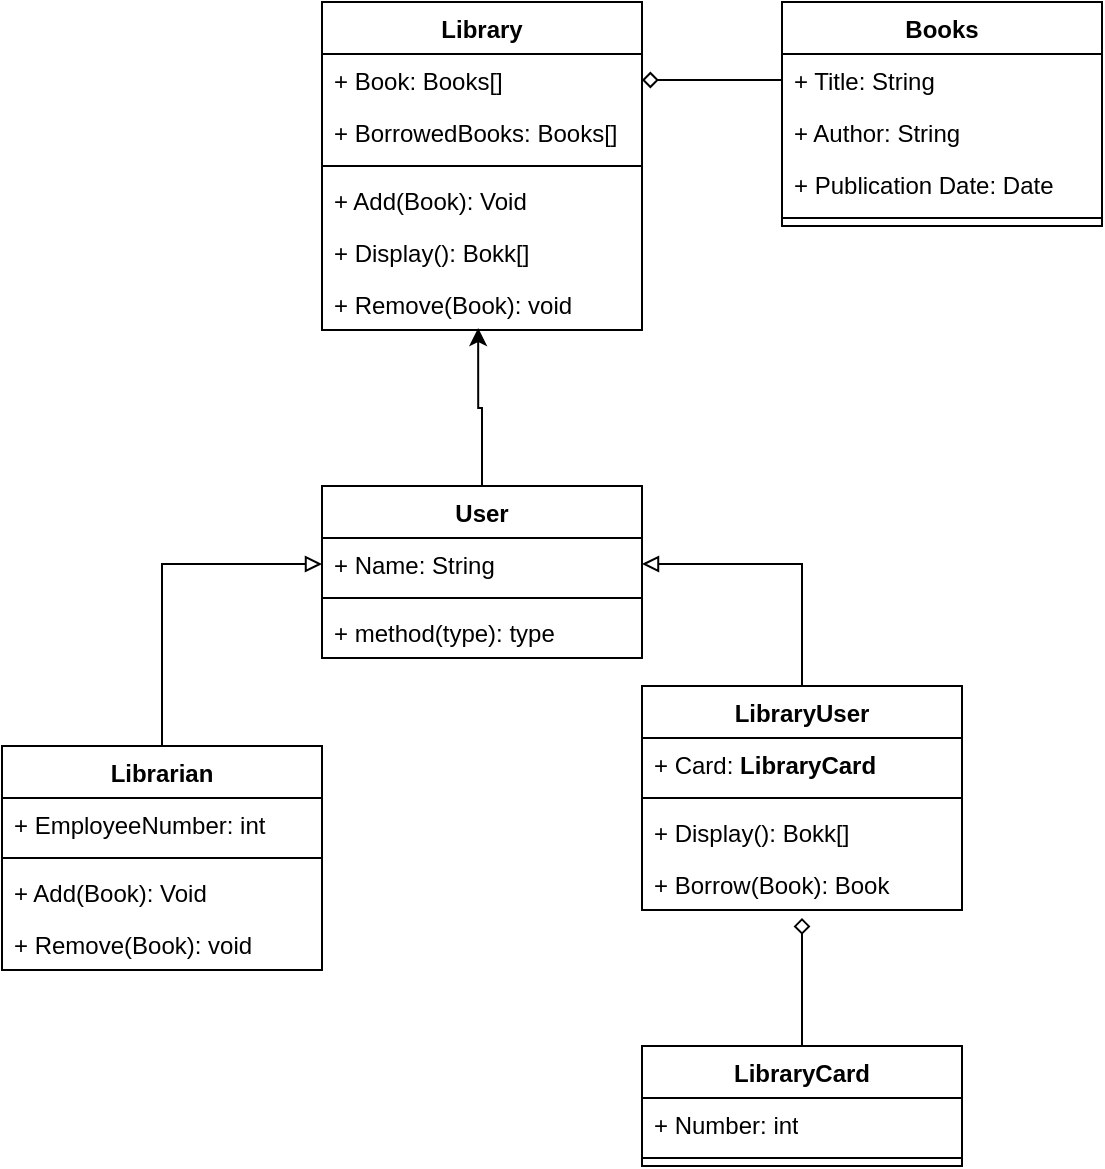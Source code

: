 <mxfile version="24.7.5">
  <diagram name="Page-1" id="eQbX6ZiUri6ujshmyBHL">
    <mxGraphModel dx="1050" dy="629" grid="1" gridSize="10" guides="1" tooltips="1" connect="1" arrows="1" fold="1" page="1" pageScale="1" pageWidth="850" pageHeight="1100" math="0" shadow="0">
      <root>
        <mxCell id="0" />
        <mxCell id="1" parent="0" />
        <mxCell id="MuOBi0L0TUg6uFuFZq1L-1" value="Library" style="swimlane;fontStyle=1;align=center;verticalAlign=top;childLayout=stackLayout;horizontal=1;startSize=26;horizontalStack=0;resizeParent=1;resizeParentMax=0;resizeLast=0;collapsible=1;marginBottom=0;whiteSpace=wrap;html=1;" parent="1" vertex="1">
          <mxGeometry x="250" y="68" width="160" height="164" as="geometry" />
        </mxCell>
        <mxCell id="MuOBi0L0TUg6uFuFZq1L-2" value="+ Book: Books[]" style="text;strokeColor=none;fillColor=none;align=left;verticalAlign=top;spacingLeft=4;spacingRight=4;overflow=hidden;rotatable=0;points=[[0,0.5],[1,0.5]];portConstraint=eastwest;whiteSpace=wrap;html=1;" parent="MuOBi0L0TUg6uFuFZq1L-1" vertex="1">
          <mxGeometry y="26" width="160" height="26" as="geometry" />
        </mxCell>
        <mxCell id="MuOBi0L0TUg6uFuFZq1L-23" value="+ BorrowedBooks: Books[]" style="text;strokeColor=none;fillColor=none;align=left;verticalAlign=top;spacingLeft=4;spacingRight=4;overflow=hidden;rotatable=0;points=[[0,0.5],[1,0.5]];portConstraint=eastwest;whiteSpace=wrap;html=1;" parent="MuOBi0L0TUg6uFuFZq1L-1" vertex="1">
          <mxGeometry y="52" width="160" height="26" as="geometry" />
        </mxCell>
        <mxCell id="MuOBi0L0TUg6uFuFZq1L-3" value="" style="line;strokeWidth=1;fillColor=none;align=left;verticalAlign=middle;spacingTop=-1;spacingLeft=3;spacingRight=3;rotatable=0;labelPosition=right;points=[];portConstraint=eastwest;strokeColor=inherit;" parent="MuOBi0L0TUg6uFuFZq1L-1" vertex="1">
          <mxGeometry y="78" width="160" height="8" as="geometry" />
        </mxCell>
        <mxCell id="MuOBi0L0TUg6uFuFZq1L-4" value="+ Add(Book): Void" style="text;strokeColor=none;fillColor=none;align=left;verticalAlign=top;spacingLeft=4;spacingRight=4;overflow=hidden;rotatable=0;points=[[0,0.5],[1,0.5]];portConstraint=eastwest;whiteSpace=wrap;html=1;" parent="MuOBi0L0TUg6uFuFZq1L-1" vertex="1">
          <mxGeometry y="86" width="160" height="26" as="geometry" />
        </mxCell>
        <mxCell id="MuOBi0L0TUg6uFuFZq1L-21" value="+ Display(): Bokk[]&lt;div&gt;&amp;nbsp;&lt;/div&gt;" style="text;strokeColor=none;fillColor=none;align=left;verticalAlign=top;spacingLeft=4;spacingRight=4;overflow=hidden;rotatable=0;points=[[0,0.5],[1,0.5]];portConstraint=eastwest;whiteSpace=wrap;html=1;" parent="MuOBi0L0TUg6uFuFZq1L-1" vertex="1">
          <mxGeometry y="112" width="160" height="26" as="geometry" />
        </mxCell>
        <mxCell id="MuOBi0L0TUg6uFuFZq1L-22" value="+ Remove(Book): void&lt;div&gt;&amp;nbsp;&lt;/div&gt;" style="text;strokeColor=none;fillColor=none;align=left;verticalAlign=top;spacingLeft=4;spacingRight=4;overflow=hidden;rotatable=0;points=[[0,0.5],[1,0.5]];portConstraint=eastwest;whiteSpace=wrap;html=1;" parent="MuOBi0L0TUg6uFuFZq1L-1" vertex="1">
          <mxGeometry y="138" width="160" height="26" as="geometry" />
        </mxCell>
        <mxCell id="MuOBi0L0TUg6uFuFZq1L-5" value="User" style="swimlane;fontStyle=1;align=center;verticalAlign=top;childLayout=stackLayout;horizontal=1;startSize=26;horizontalStack=0;resizeParent=1;resizeParentMax=0;resizeLast=0;collapsible=1;marginBottom=0;whiteSpace=wrap;html=1;" parent="1" vertex="1">
          <mxGeometry x="250" y="310" width="160" height="86" as="geometry" />
        </mxCell>
        <mxCell id="MuOBi0L0TUg6uFuFZq1L-6" value="+ Name: String" style="text;strokeColor=none;fillColor=none;align=left;verticalAlign=top;spacingLeft=4;spacingRight=4;overflow=hidden;rotatable=0;points=[[0,0.5],[1,0.5]];portConstraint=eastwest;whiteSpace=wrap;html=1;" parent="MuOBi0L0TUg6uFuFZq1L-5" vertex="1">
          <mxGeometry y="26" width="160" height="26" as="geometry" />
        </mxCell>
        <mxCell id="MuOBi0L0TUg6uFuFZq1L-7" value="" style="line;strokeWidth=1;fillColor=none;align=left;verticalAlign=middle;spacingTop=-1;spacingLeft=3;spacingRight=3;rotatable=0;labelPosition=right;points=[];portConstraint=eastwest;strokeColor=inherit;" parent="MuOBi0L0TUg6uFuFZq1L-5" vertex="1">
          <mxGeometry y="52" width="160" height="8" as="geometry" />
        </mxCell>
        <mxCell id="MuOBi0L0TUg6uFuFZq1L-8" value="+ method(type): type" style="text;strokeColor=none;fillColor=none;align=left;verticalAlign=top;spacingLeft=4;spacingRight=4;overflow=hidden;rotatable=0;points=[[0,0.5],[1,0.5]];portConstraint=eastwest;whiteSpace=wrap;html=1;" parent="MuOBi0L0TUg6uFuFZq1L-5" vertex="1">
          <mxGeometry y="60" width="160" height="26" as="geometry" />
        </mxCell>
        <mxCell id="MuOBi0L0TUg6uFuFZq1L-33" value="" style="edgeStyle=orthogonalEdgeStyle;rounded=0;orthogonalLoop=1;jettySize=auto;html=1;endArrow=diamond;endFill=0;" parent="1" source="MuOBi0L0TUg6uFuFZq1L-9" edge="1">
          <mxGeometry relative="1" as="geometry">
            <mxPoint x="490" y="526" as="targetPoint" />
            <Array as="points">
              <mxPoint x="490" y="540" />
              <mxPoint x="490" y="540" />
            </Array>
          </mxGeometry>
        </mxCell>
        <mxCell id="MuOBi0L0TUg6uFuFZq1L-9" value="LibraryCard" style="swimlane;fontStyle=1;align=center;verticalAlign=top;childLayout=stackLayout;horizontal=1;startSize=26;horizontalStack=0;resizeParent=1;resizeParentMax=0;resizeLast=0;collapsible=1;marginBottom=0;whiteSpace=wrap;html=1;" parent="1" vertex="1">
          <mxGeometry x="410" y="590" width="160" height="60" as="geometry" />
        </mxCell>
        <mxCell id="MuOBi0L0TUg6uFuFZq1L-10" value="+ Number: int" style="text;strokeColor=none;fillColor=none;align=left;verticalAlign=top;spacingLeft=4;spacingRight=4;overflow=hidden;rotatable=0;points=[[0,0.5],[1,0.5]];portConstraint=eastwest;whiteSpace=wrap;html=1;" parent="MuOBi0L0TUg6uFuFZq1L-9" vertex="1">
          <mxGeometry y="26" width="160" height="26" as="geometry" />
        </mxCell>
        <mxCell id="MuOBi0L0TUg6uFuFZq1L-11" value="" style="line;strokeWidth=1;fillColor=none;align=left;verticalAlign=middle;spacingTop=-1;spacingLeft=3;spacingRight=3;rotatable=0;labelPosition=right;points=[];portConstraint=eastwest;strokeColor=inherit;" parent="MuOBi0L0TUg6uFuFZq1L-9" vertex="1">
          <mxGeometry y="52" width="160" height="8" as="geometry" />
        </mxCell>
        <mxCell id="MuOBi0L0TUg6uFuFZq1L-13" value="Books" style="swimlane;fontStyle=1;align=center;verticalAlign=top;childLayout=stackLayout;horizontal=1;startSize=26;horizontalStack=0;resizeParent=1;resizeParentMax=0;resizeLast=0;collapsible=1;marginBottom=0;whiteSpace=wrap;html=1;" parent="1" vertex="1">
          <mxGeometry x="480" y="68" width="160" height="112" as="geometry" />
        </mxCell>
        <mxCell id="MuOBi0L0TUg6uFuFZq1L-14" value="+ Title: String" style="text;strokeColor=none;fillColor=none;align=left;verticalAlign=top;spacingLeft=4;spacingRight=4;overflow=hidden;rotatable=0;points=[[0,0.5],[1,0.5]];portConstraint=eastwest;whiteSpace=wrap;html=1;" parent="MuOBi0L0TUg6uFuFZq1L-13" vertex="1">
          <mxGeometry y="26" width="160" height="26" as="geometry" />
        </mxCell>
        <mxCell id="MuOBi0L0TUg6uFuFZq1L-24" value="+ Author: String" style="text;strokeColor=none;fillColor=none;align=left;verticalAlign=top;spacingLeft=4;spacingRight=4;overflow=hidden;rotatable=0;points=[[0,0.5],[1,0.5]];portConstraint=eastwest;whiteSpace=wrap;html=1;" parent="MuOBi0L0TUg6uFuFZq1L-13" vertex="1">
          <mxGeometry y="52" width="160" height="26" as="geometry" />
        </mxCell>
        <mxCell id="MuOBi0L0TUg6uFuFZq1L-25" value="+ Publication Date: Date" style="text;strokeColor=none;fillColor=none;align=left;verticalAlign=top;spacingLeft=4;spacingRight=4;overflow=hidden;rotatable=0;points=[[0,0.5],[1,0.5]];portConstraint=eastwest;whiteSpace=wrap;html=1;" parent="MuOBi0L0TUg6uFuFZq1L-13" vertex="1">
          <mxGeometry y="78" width="160" height="26" as="geometry" />
        </mxCell>
        <mxCell id="MuOBi0L0TUg6uFuFZq1L-15" value="" style="line;strokeWidth=1;fillColor=none;align=left;verticalAlign=middle;spacingTop=-1;spacingLeft=3;spacingRight=3;rotatable=0;labelPosition=right;points=[];portConstraint=eastwest;strokeColor=inherit;" parent="MuOBi0L0TUg6uFuFZq1L-13" vertex="1">
          <mxGeometry y="104" width="160" height="8" as="geometry" />
        </mxCell>
        <mxCell id="MuOBi0L0TUg6uFuFZq1L-30" style="edgeStyle=orthogonalEdgeStyle;rounded=0;orthogonalLoop=1;jettySize=auto;html=1;exitX=0.5;exitY=0;exitDx=0;exitDy=0;entryX=0;entryY=0.5;entryDx=0;entryDy=0;endArrow=block;endFill=0;" parent="1" source="MuOBi0L0TUg6uFuFZq1L-17" target="MuOBi0L0TUg6uFuFZq1L-6" edge="1">
          <mxGeometry relative="1" as="geometry" />
        </mxCell>
        <mxCell id="MuOBi0L0TUg6uFuFZq1L-17" value="Librarian" style="swimlane;fontStyle=1;align=center;verticalAlign=top;childLayout=stackLayout;horizontal=1;startSize=26;horizontalStack=0;resizeParent=1;resizeParentMax=0;resizeLast=0;collapsible=1;marginBottom=0;whiteSpace=wrap;html=1;" parent="1" vertex="1">
          <mxGeometry x="90" y="440" width="160" height="112" as="geometry" />
        </mxCell>
        <mxCell id="MuOBi0L0TUg6uFuFZq1L-18" value="+ EmployeeNumber: int" style="text;strokeColor=none;fillColor=none;align=left;verticalAlign=top;spacingLeft=4;spacingRight=4;overflow=hidden;rotatable=0;points=[[0,0.5],[1,0.5]];portConstraint=eastwest;whiteSpace=wrap;html=1;" parent="MuOBi0L0TUg6uFuFZq1L-17" vertex="1">
          <mxGeometry y="26" width="160" height="26" as="geometry" />
        </mxCell>
        <mxCell id="MuOBi0L0TUg6uFuFZq1L-19" value="" style="line;strokeWidth=1;fillColor=none;align=left;verticalAlign=middle;spacingTop=-1;spacingLeft=3;spacingRight=3;rotatable=0;labelPosition=right;points=[];portConstraint=eastwest;strokeColor=inherit;" parent="MuOBi0L0TUg6uFuFZq1L-17" vertex="1">
          <mxGeometry y="52" width="160" height="8" as="geometry" />
        </mxCell>
        <mxCell id="MuOBi0L0TUg6uFuFZq1L-20" value="+ Add(Book): Void" style="text;strokeColor=none;fillColor=none;align=left;verticalAlign=top;spacingLeft=4;spacingRight=4;overflow=hidden;rotatable=0;points=[[0,0.5],[1,0.5]];portConstraint=eastwest;whiteSpace=wrap;html=1;" parent="MuOBi0L0TUg6uFuFZq1L-17" vertex="1">
          <mxGeometry y="60" width="160" height="26" as="geometry" />
        </mxCell>
        <mxCell id="MuOBi0L0TUg6uFuFZq1L-42" value="+ Remove(Book): void&lt;div&gt;&amp;nbsp;&lt;/div&gt;" style="text;strokeColor=none;fillColor=none;align=left;verticalAlign=top;spacingLeft=4;spacingRight=4;overflow=hidden;rotatable=0;points=[[0,0.5],[1,0.5]];portConstraint=eastwest;whiteSpace=wrap;html=1;" parent="MuOBi0L0TUg6uFuFZq1L-17" vertex="1">
          <mxGeometry y="86" width="160" height="26" as="geometry" />
        </mxCell>
        <mxCell id="MuOBi0L0TUg6uFuFZq1L-31" style="edgeStyle=orthogonalEdgeStyle;rounded=0;orthogonalLoop=1;jettySize=auto;html=1;entryX=1;entryY=0.5;entryDx=0;entryDy=0;endArrow=block;endFill=0;" parent="1" source="MuOBi0L0TUg6uFuFZq1L-26" target="MuOBi0L0TUg6uFuFZq1L-6" edge="1">
          <mxGeometry relative="1" as="geometry" />
        </mxCell>
        <mxCell id="MuOBi0L0TUg6uFuFZq1L-26" value="LibraryUser" style="swimlane;fontStyle=1;align=center;verticalAlign=top;childLayout=stackLayout;horizontal=1;startSize=26;horizontalStack=0;resizeParent=1;resizeParentMax=0;resizeLast=0;collapsible=1;marginBottom=0;whiteSpace=wrap;html=1;" parent="1" vertex="1">
          <mxGeometry x="410" y="410" width="160" height="112" as="geometry" />
        </mxCell>
        <mxCell id="MuOBi0L0TUg6uFuFZq1L-27" value="+ Card:&amp;nbsp;&lt;span style=&quot;font-weight: 700; text-align: center;&quot;&gt;LibraryCard&lt;/span&gt;" style="text;strokeColor=none;fillColor=none;align=left;verticalAlign=top;spacingLeft=4;spacingRight=4;overflow=hidden;rotatable=0;points=[[0,0.5],[1,0.5]];portConstraint=eastwest;whiteSpace=wrap;html=1;" parent="MuOBi0L0TUg6uFuFZq1L-26" vertex="1">
          <mxGeometry y="26" width="160" height="26" as="geometry" />
        </mxCell>
        <mxCell id="MuOBi0L0TUg6uFuFZq1L-28" value="" style="line;strokeWidth=1;fillColor=none;align=left;verticalAlign=middle;spacingTop=-1;spacingLeft=3;spacingRight=3;rotatable=0;labelPosition=right;points=[];portConstraint=eastwest;strokeColor=inherit;" parent="MuOBi0L0TUg6uFuFZq1L-26" vertex="1">
          <mxGeometry y="52" width="160" height="8" as="geometry" />
        </mxCell>
        <mxCell id="MuOBi0L0TUg6uFuFZq1L-29" value="+ Display(): Bokk[]&lt;div&gt;&amp;nbsp;&lt;/div&gt;" style="text;strokeColor=none;fillColor=none;align=left;verticalAlign=top;spacingLeft=4;spacingRight=4;overflow=hidden;rotatable=0;points=[[0,0.5],[1,0.5]];portConstraint=eastwest;whiteSpace=wrap;html=1;" parent="MuOBi0L0TUg6uFuFZq1L-26" vertex="1">
          <mxGeometry y="60" width="160" height="26" as="geometry" />
        </mxCell>
        <mxCell id="n457db57OHIsz_BPIl7a-1" value="+ Borrow(Book): Book&lt;div&gt;&amp;nbsp;&lt;/div&gt;" style="text;strokeColor=none;fillColor=none;align=left;verticalAlign=top;spacingLeft=4;spacingRight=4;overflow=hidden;rotatable=0;points=[[0,0.5],[1,0.5]];portConstraint=eastwest;whiteSpace=wrap;html=1;" vertex="1" parent="MuOBi0L0TUg6uFuFZq1L-26">
          <mxGeometry y="86" width="160" height="26" as="geometry" />
        </mxCell>
        <mxCell id="MuOBi0L0TUg6uFuFZq1L-35" style="edgeStyle=orthogonalEdgeStyle;rounded=0;orthogonalLoop=1;jettySize=auto;html=1;entryX=1;entryY=0.5;entryDx=0;entryDy=0;endArrow=diamond;endFill=0;" parent="1" source="MuOBi0L0TUg6uFuFZq1L-14" target="MuOBi0L0TUg6uFuFZq1L-2" edge="1">
          <mxGeometry relative="1" as="geometry" />
        </mxCell>
        <mxCell id="MuOBi0L0TUg6uFuFZq1L-37" style="edgeStyle=orthogonalEdgeStyle;rounded=0;orthogonalLoop=1;jettySize=auto;html=1;entryX=0.488;entryY=0.962;entryDx=0;entryDy=0;entryPerimeter=0;" parent="1" source="MuOBi0L0TUg6uFuFZq1L-5" target="MuOBi0L0TUg6uFuFZq1L-22" edge="1">
          <mxGeometry relative="1" as="geometry" />
        </mxCell>
      </root>
    </mxGraphModel>
  </diagram>
</mxfile>
